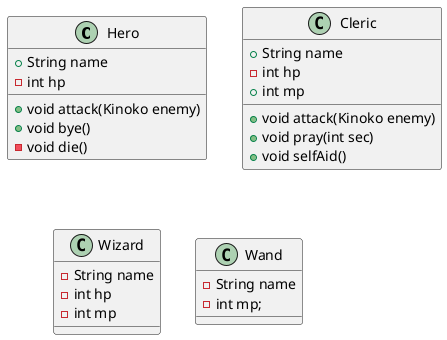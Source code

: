 @startuml
'https://plantuml.com/class-diagram

class Hero {
  + String name
  - int hp

  + void attack(Kinoko enemy)
  + void bye()
  - void die()
}

class Cleric {
  + String name
  - int hp
  + int mp

  + void attack(Kinoko enemy)
  + void pray(int sec)
  + void selfAid()
}

class Wizard {
- String name
- int hp
- int mp
}

class Wand {

- String name
- int mp;

}

@enduml